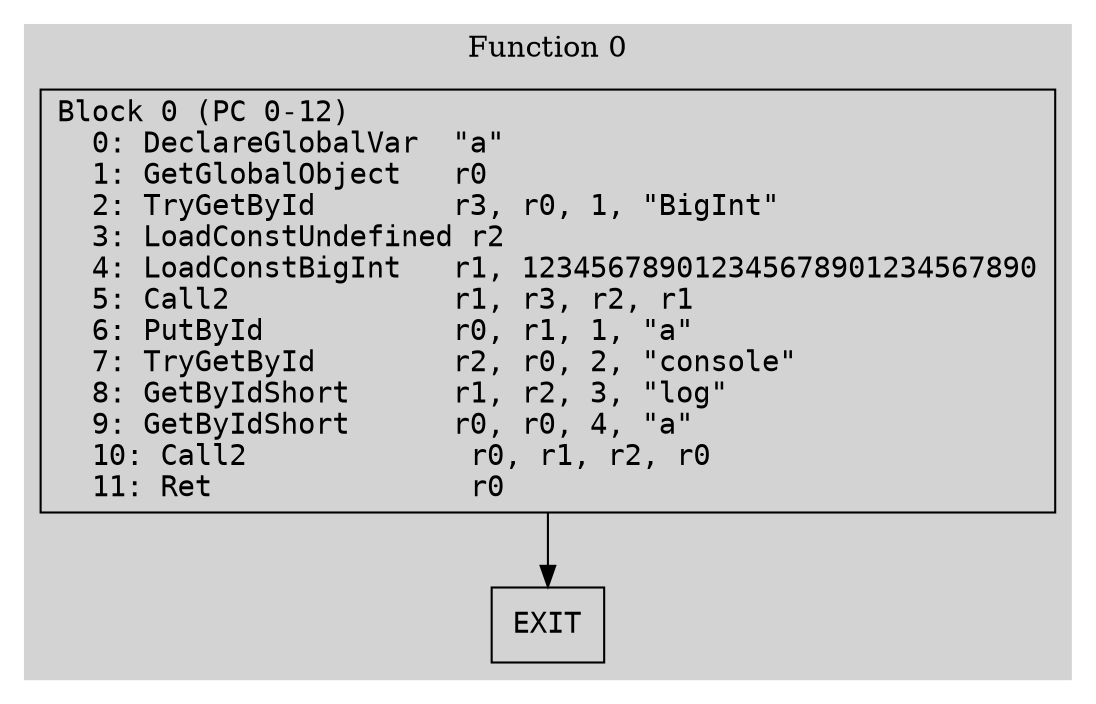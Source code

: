 // CFG analysis for bigints_v96
// Generated from data/bigints_v96.hbc

digraph {
  rankdir=TB;
  node [shape=box, fontname="monospace"];

  subgraph cluster_function_0 {
    label = "Function 0";
    style = filled;
    color = lightgrey;

    f0_n0 [ label = "Block 0 (PC 0-12)\l  0: DeclareGlobalVar  \"a\"\l  1: GetGlobalObject   r0\l  2: TryGetById        r3, r0, 1, \"BigInt\"\l  3: LoadConstUndefined r2\l  4: LoadConstBigInt   r1, 123456789012345678901234567890\l  5: Call2             r1, r3, r2, r1\l  6: PutById           r0, r1, 1, \"a\"\l  7: TryGetById        r2, r0, 2, \"console\"\l  8: GetByIdShort      r1, r2, 3, \"log\"\l  9: GetByIdShort      r0, r0, 4, \"a\"\l  10: Call2             r0, r1, r2, r0\l  11: Ret               r0\l" ]
    f0_n1 [ label = "EXIT" ]

    f0_n0 -> f0_n1
  }

}
